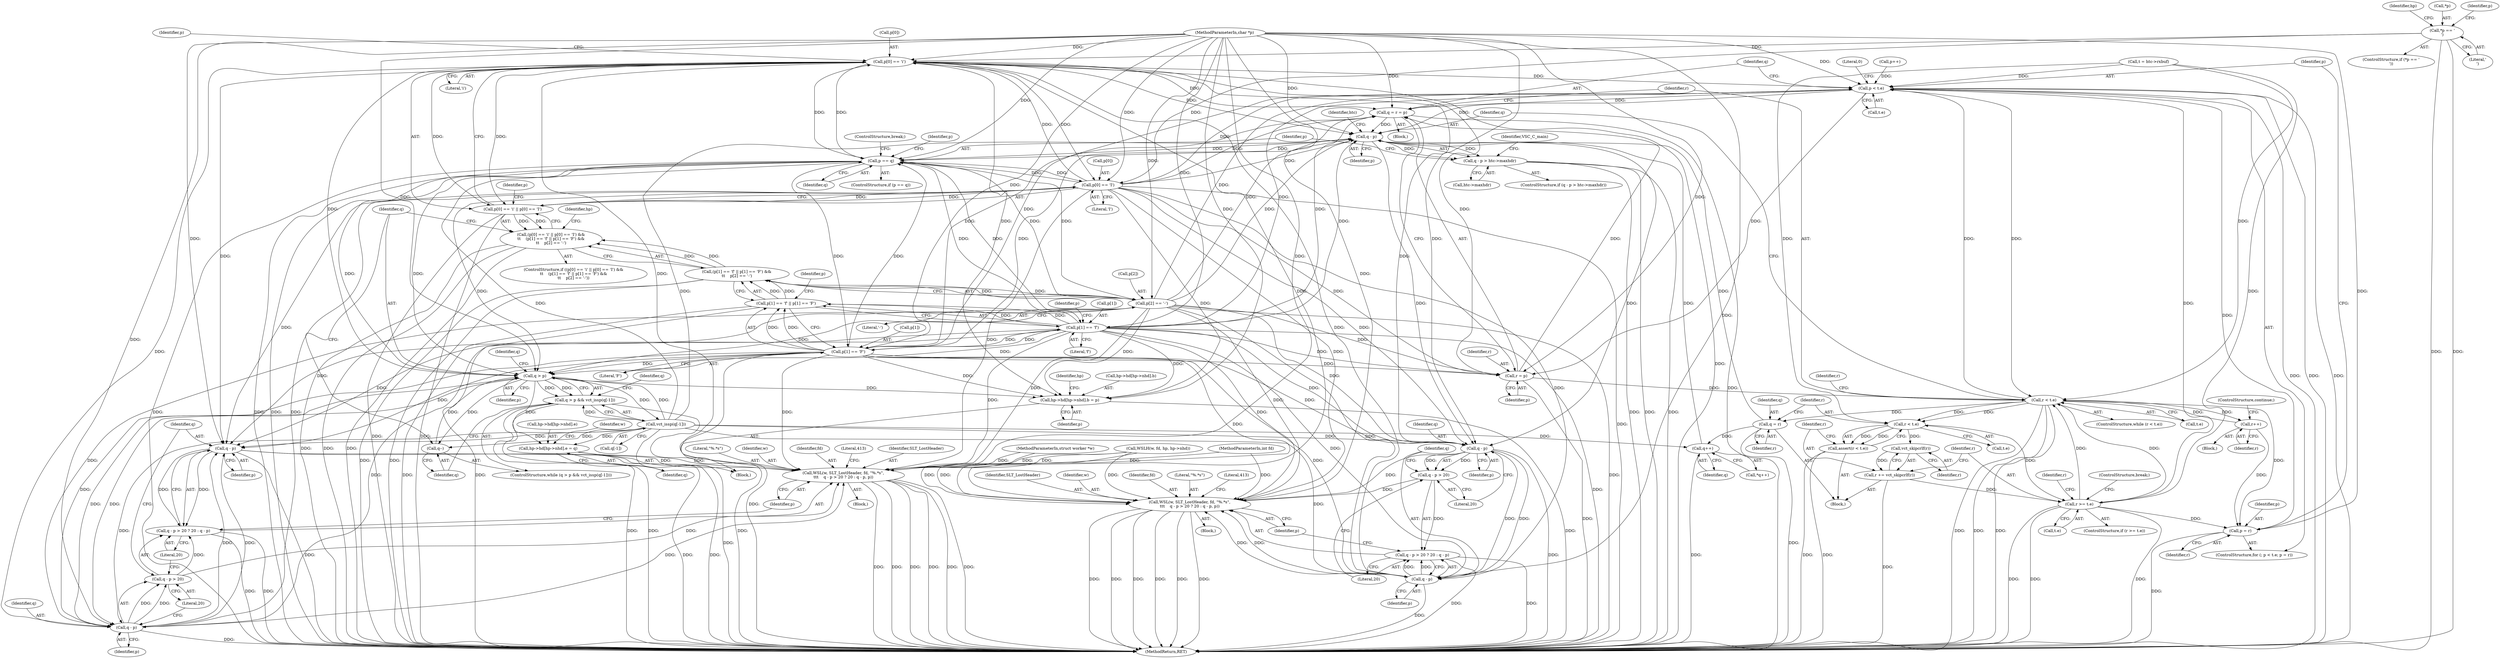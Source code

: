 digraph "0_Varnish-Cache_85e8468bec9416bd7e16b0d80cb820ecd2b330c3@pointer" {
"1000121" [label="(Call,*p == '\r')"];
"1000245" [label="(Call,p[0] == 'i')"];
"1000141" [label="(Call,p < t.e)"];
"1000150" [label="(Call,q = r = p)"];
"1000208" [label="(Call,q - p)"];
"1000207" [label="(Call,q - p > htc->maxhdr)"];
"1000226" [label="(Call,q - p)"];
"1000225" [label="(Call,q - p > 20)"];
"1000219" [label="(Call,WSL(w, SLT_LostHeader, fd, \"%.*s\",\n\t\t\t    q - p > 20 ? 20 : q - p, p))"];
"1000224" [label="(Call,q - p > 20 ? 20 : q - p)"];
"1000231" [label="(Call,q - p)"];
"1000238" [label="(Call,p == q)"];
"1000250" [label="(Call,p[0] == 'I')"];
"1000152" [label="(Call,r = p)"];
"1000156" [label="(Call,r < t.e)"];
"1000146" [label="(Call,p = r)"];
"1000168" [label="(Call,r++)"];
"1000171" [label="(Call,q = r)"];
"1000203" [label="(Call,q++)"];
"1000175" [label="(Call,r < t.e)"];
"1000174" [label="(Call,assert(r < t.e))"];
"1000182" [label="(Call,vct_skipcrlf(r))"];
"1000180" [label="(Call,r += vct_skipcrlf(r))"];
"1000185" [label="(Call,r >= t.e)"];
"1000244" [label="(Call,p[0] == 'i' || p[0] == 'I')"];
"1000243" [label="(Call,(p[0] == 'i' || p[0] == 'I') &&\n\t\t    (p[1] == 'f' || p[1] == 'F') &&\n\t\t    p[2] == '-')"];
"1000279" [label="(Call,q > p)"];
"1000278" [label="(Call,q > p && vct_issp(q[-1]))"];
"1000282" [label="(Call,vct_issp(q[-1]))"];
"1000287" [label="(Call,q--)"];
"1000322" [label="(Call,hp->hd[hp->nhd].e = q)"];
"1000357" [label="(Call,q - p)"];
"1000356" [label="(Call,q - p > 20)"];
"1000350" [label="(Call,WSL(w, SLT_LostHeader, fd, \"%.*s\",\n\t\t\t    q - p > 20 ? 20 : q - p, p))"];
"1000355" [label="(Call,q - p > 20 ? 20 : q - p)"];
"1000362" [label="(Call,q - p)"];
"1000311" [label="(Call,hp->hd[hp->nhd].b = p)"];
"1000257" [label="(Call,p[1] == 'f')"];
"1000256" [label="(Call,p[1] == 'f' || p[1] == 'F')"];
"1000255" [label="(Call,(p[1] == 'f' || p[1] == 'F') &&\n\t\t    p[2] == '-')"];
"1000262" [label="(Call,p[1] == 'F')"];
"1000267" [label="(Call,p[2] == '-')"];
"1000288" [label="(Identifier,q)"];
"1000231" [label="(Call,q - p)"];
"1000180" [label="(Call,r += vct_skipcrlf(r))"];
"1000242" [label="(ControlStructure,if ((p[0] == 'i' || p[0] == 'I') &&\n\t\t    (p[1] == 'f' || p[1] == 'F') &&\n\t\t    p[2] == '-'))"];
"1000226" [label="(Call,q - p)"];
"1000171" [label="(Call,q = r)"];
"1000232" [label="(Identifier,q)"];
"1000322" [label="(Call,hp->hd[hp->nhd].e = q)"];
"1000177" [label="(Call,t.e)"];
"1000362" [label="(Call,q - p)"];
"1000241" [label="(ControlStructure,break;)"];
"1000161" [label="(Block,)"];
"1000262" [label="(Call,p[1] == 'F')"];
"1000257" [label="(Call,p[1] == 'f')"];
"1000243" [label="(Call,(p[0] == 'i' || p[0] == 'I') &&\n\t\t    (p[1] == 'f' || p[1] == 'F') &&\n\t\t    p[2] == '-')"];
"1000224" [label="(Call,q - p > 20 ? 20 : q - p)"];
"1000367" [label="(Literal,413)"];
"1000147" [label="(Identifier,p)"];
"1000269" [label="(Identifier,p)"];
"1000219" [label="(Call,WSL(w, SLT_LostHeader, fd, \"%.*s\",\n\t\t\t    q - p > 20 ? 20 : q - p, p))"];
"1000168" [label="(Call,r++)"];
"1000326" [label="(Identifier,hp)"];
"1000108" [label="(MethodParameterIn,int fd)"];
"1000247" [label="(Identifier,p)"];
"1000360" [label="(Literal,20)"];
"1000282" [label="(Call,vct_issp(q[-1]))"];
"1000157" [label="(Identifier,r)"];
"1000361" [label="(Literal,20)"];
"1000220" [label="(Identifier,w)"];
"1000140" [label="(ControlStructure,for (; p < t.e; p = r))"];
"1000212" [label="(Identifier,htc)"];
"1000173" [label="(Identifier,r)"];
"1000284" [label="(Identifier,q)"];
"1000352" [label="(Identifier,SLT_LostHeader)"];
"1000195" [label="(Identifier,r)"];
"1000274" [label="(Identifier,hp)"];
"1000156" [label="(Call,r < t.e)"];
"1000365" [label="(Identifier,p)"];
"1000109" [label="(MethodParameterIn,char *p)"];
"1000279" [label="(Call,q > p)"];
"1000222" [label="(Identifier,fd)"];
"1000283" [label="(Call,q[-1])"];
"1000185" [label="(Call,r >= t.e)"];
"1000227" [label="(Identifier,q)"];
"1000245" [label="(Call,p[0] == 'i')"];
"1000181" [label="(Identifier,r)"];
"1000154" [label="(Identifier,p)"];
"1000170" [label="(ControlStructure,continue;)"];
"1000246" [label="(Call,p[0])"];
"1000255" [label="(Call,(p[1] == 'f' || p[1] == 'F') &&\n\t\t    p[2] == '-')"];
"1000249" [label="(Literal,'i')"];
"1000129" [label="(Identifier,hp)"];
"1000291" [label="(Identifier,q)"];
"1000187" [label="(Call,t.e)"];
"1000369" [label="(Literal,0)"];
"1000350" [label="(Call,WSL(w, SLT_LostHeader, fd, \"%.*s\",\n\t\t\t    q - p > 20 ? 20 : q - p, p))"];
"1000233" [label="(Identifier,p)"];
"1000244" [label="(Call,p[0] == 'i' || p[0] == 'I')"];
"1000356" [label="(Call,q - p > 20)"];
"1000146" [label="(Call,p = r)"];
"1000106" [label="(MethodParameterIn,struct worker *w)"];
"1000190" [label="(ControlStructure,break;)"];
"1000261" [label="(Literal,'f')"];
"1000202" [label="(Call,*q++)"];
"1000209" [label="(Identifier,q)"];
"1000122" [label="(Call,*p)"];
"1000301" [label="(Block,)"];
"1000149" [label="(Block,)"];
"1000210" [label="(Identifier,p)"];
"1000182" [label="(Call,vct_skipcrlf(r))"];
"1000172" [label="(Identifier,q)"];
"1000345" [label="(Block,)"];
"1000184" [label="(ControlStructure,if (r >= t.e))"];
"1000225" [label="(Call,q - p > 20)"];
"1000206" [label="(ControlStructure,if (q - p > htc->maxhdr))"];
"1000358" [label="(Identifier,q)"];
"1000183" [label="(Identifier,r)"];
"1000223" [label="(Literal,\"%.*s\")"];
"1000211" [label="(Call,htc->maxhdr)"];
"1000266" [label="(Literal,'F')"];
"1000263" [label="(Call,p[1])"];
"1000264" [label="(Identifier,p)"];
"1000281" [label="(Identifier,p)"];
"1000278" [label="(Call,q > p && vct_issp(q[-1]))"];
"1000126" [label="(Identifier,p)"];
"1000259" [label="(Identifier,p)"];
"1000332" [label="(Identifier,q)"];
"1000153" [label="(Identifier,r)"];
"1000354" [label="(Literal,\"%.*s\")"];
"1000311" [label="(Call,hp->hd[hp->nhd].b = p)"];
"1000167" [label="(Block,)"];
"1000214" [label="(Block,)"];
"1000120" [label="(ControlStructure,if (*p == '\r'))"];
"1000169" [label="(Identifier,r)"];
"1000258" [label="(Call,p[1])"];
"1000239" [label="(Identifier,p)"];
"1000166" [label="(Identifier,r)"];
"1000148" [label="(Identifier,r)"];
"1000186" [label="(Identifier,r)"];
"1000151" [label="(Identifier,q)"];
"1000236" [label="(Literal,413)"];
"1000207" [label="(Call,q - p > htc->maxhdr)"];
"1000250" [label="(Call,p[0] == 'I')"];
"1000125" [label="(Call,p++)"];
"1000364" [label="(Identifier,p)"];
"1000351" [label="(Identifier,w)"];
"1000267" [label="(Call,p[2] == '-')"];
"1000357" [label="(Call,q - p)"];
"1000115" [label="(Call,t = htc->rxbuf)"];
"1000277" [label="(ControlStructure,while (q > p && vct_issp(q[-1])))"];
"1000370" [label="(MethodReturn,RET)"];
"1000252" [label="(Identifier,p)"];
"1000323" [label="(Call,hp->hd[hp->nhd].e)"];
"1000141" [label="(Call,p < t.e)"];
"1000230" [label="(Literal,20)"];
"1000204" [label="(Identifier,q)"];
"1000234" [label="(Identifier,p)"];
"1000228" [label="(Identifier,p)"];
"1000150" [label="(Call,q = r = p)"];
"1000312" [label="(Call,hp->hd[hp->nhd].b)"];
"1000359" [label="(Identifier,p)"];
"1000271" [label="(Literal,'-')"];
"1000176" [label="(Identifier,r)"];
"1000124" [label="(Literal,'\r')"];
"1000143" [label="(Call,t.e)"];
"1000229" [label="(Literal,20)"];
"1000256" [label="(Call,p[1] == 'f' || p[1] == 'F')"];
"1000280" [label="(Identifier,q)"];
"1000158" [label="(Call,t.e)"];
"1000254" [label="(Literal,'I')"];
"1000174" [label="(Call,assert(r < t.e))"];
"1000240" [label="(Identifier,q)"];
"1000155" [label="(ControlStructure,while (r < t.e))"];
"1000221" [label="(Identifier,SLT_LostHeader)"];
"1000121" [label="(Call,*p == '\r')"];
"1000287" [label="(Call,q--)"];
"1000237" [label="(ControlStructure,if (p == q))"];
"1000217" [label="(Identifier,VSC_C_main)"];
"1000355" [label="(Call,q - p > 20 ? 20 : q - p)"];
"1000353" [label="(Identifier,fd)"];
"1000175" [label="(Call,r < t.e)"];
"1000333" [label="(Call,WSLH(w, fd, hp, hp->nhd))"];
"1000238" [label="(Call,p == q)"];
"1000142" [label="(Identifier,p)"];
"1000363" [label="(Identifier,q)"];
"1000208" [label="(Call,q - p)"];
"1000334" [label="(Identifier,w)"];
"1000268" [label="(Call,p[2])"];
"1000203" [label="(Call,q++)"];
"1000251" [label="(Call,p[0])"];
"1000321" [label="(Identifier,p)"];
"1000152" [label="(Call,r = p)"];
"1000121" -> "1000120"  [label="AST: "];
"1000121" -> "1000124"  [label="CFG: "];
"1000122" -> "1000121"  [label="AST: "];
"1000124" -> "1000121"  [label="AST: "];
"1000126" -> "1000121"  [label="CFG: "];
"1000129" -> "1000121"  [label="CFG: "];
"1000121" -> "1000370"  [label="DDG: "];
"1000121" -> "1000370"  [label="DDG: "];
"1000121" -> "1000245"  [label="DDG: "];
"1000121" -> "1000250"  [label="DDG: "];
"1000245" -> "1000244"  [label="AST: "];
"1000245" -> "1000249"  [label="CFG: "];
"1000246" -> "1000245"  [label="AST: "];
"1000249" -> "1000245"  [label="AST: "];
"1000252" -> "1000245"  [label="CFG: "];
"1000244" -> "1000245"  [label="CFG: "];
"1000245" -> "1000370"  [label="DDG: "];
"1000245" -> "1000141"  [label="DDG: "];
"1000245" -> "1000150"  [label="DDG: "];
"1000245" -> "1000152"  [label="DDG: "];
"1000245" -> "1000208"  [label="DDG: "];
"1000245" -> "1000226"  [label="DDG: "];
"1000245" -> "1000231"  [label="DDG: "];
"1000245" -> "1000219"  [label="DDG: "];
"1000245" -> "1000238"  [label="DDG: "];
"1000245" -> "1000244"  [label="DDG: "];
"1000245" -> "1000244"  [label="DDG: "];
"1000250" -> "1000245"  [label="DDG: "];
"1000238" -> "1000245"  [label="DDG: "];
"1000109" -> "1000245"  [label="DDG: "];
"1000245" -> "1000250"  [label="DDG: "];
"1000245" -> "1000279"  [label="DDG: "];
"1000245" -> "1000311"  [label="DDG: "];
"1000245" -> "1000357"  [label="DDG: "];
"1000245" -> "1000362"  [label="DDG: "];
"1000245" -> "1000350"  [label="DDG: "];
"1000141" -> "1000140"  [label="AST: "];
"1000141" -> "1000143"  [label="CFG: "];
"1000142" -> "1000141"  [label="AST: "];
"1000143" -> "1000141"  [label="AST: "];
"1000151" -> "1000141"  [label="CFG: "];
"1000369" -> "1000141"  [label="CFG: "];
"1000141" -> "1000370"  [label="DDG: "];
"1000141" -> "1000370"  [label="DDG: "];
"1000141" -> "1000370"  [label="DDG: "];
"1000125" -> "1000141"  [label="DDG: "];
"1000250" -> "1000141"  [label="DDG: "];
"1000267" -> "1000141"  [label="DDG: "];
"1000262" -> "1000141"  [label="DDG: "];
"1000257" -> "1000141"  [label="DDG: "];
"1000146" -> "1000141"  [label="DDG: "];
"1000109" -> "1000141"  [label="DDG: "];
"1000185" -> "1000141"  [label="DDG: "];
"1000156" -> "1000141"  [label="DDG: "];
"1000115" -> "1000141"  [label="DDG: "];
"1000141" -> "1000150"  [label="DDG: "];
"1000141" -> "1000152"  [label="DDG: "];
"1000141" -> "1000156"  [label="DDG: "];
"1000141" -> "1000208"  [label="DDG: "];
"1000150" -> "1000149"  [label="AST: "];
"1000150" -> "1000152"  [label="CFG: "];
"1000151" -> "1000150"  [label="AST: "];
"1000152" -> "1000150"  [label="AST: "];
"1000157" -> "1000150"  [label="CFG: "];
"1000150" -> "1000370"  [label="DDG: "];
"1000152" -> "1000150"  [label="DDG: "];
"1000250" -> "1000150"  [label="DDG: "];
"1000267" -> "1000150"  [label="DDG: "];
"1000262" -> "1000150"  [label="DDG: "];
"1000257" -> "1000150"  [label="DDG: "];
"1000109" -> "1000150"  [label="DDG: "];
"1000150" -> "1000208"  [label="DDG: "];
"1000208" -> "1000207"  [label="AST: "];
"1000208" -> "1000210"  [label="CFG: "];
"1000209" -> "1000208"  [label="AST: "];
"1000210" -> "1000208"  [label="AST: "];
"1000212" -> "1000208"  [label="CFG: "];
"1000208" -> "1000207"  [label="DDG: "];
"1000208" -> "1000207"  [label="DDG: "];
"1000171" -> "1000208"  [label="DDG: "];
"1000282" -> "1000208"  [label="DDG: "];
"1000203" -> "1000208"  [label="DDG: "];
"1000250" -> "1000208"  [label="DDG: "];
"1000267" -> "1000208"  [label="DDG: "];
"1000262" -> "1000208"  [label="DDG: "];
"1000257" -> "1000208"  [label="DDG: "];
"1000109" -> "1000208"  [label="DDG: "];
"1000208" -> "1000226"  [label="DDG: "];
"1000208" -> "1000226"  [label="DDG: "];
"1000208" -> "1000238"  [label="DDG: "];
"1000208" -> "1000238"  [label="DDG: "];
"1000207" -> "1000206"  [label="AST: "];
"1000207" -> "1000211"  [label="CFG: "];
"1000211" -> "1000207"  [label="AST: "];
"1000217" -> "1000207"  [label="CFG: "];
"1000239" -> "1000207"  [label="CFG: "];
"1000207" -> "1000370"  [label="DDG: "];
"1000207" -> "1000370"  [label="DDG: "];
"1000207" -> "1000370"  [label="DDG: "];
"1000226" -> "1000225"  [label="AST: "];
"1000226" -> "1000228"  [label="CFG: "];
"1000227" -> "1000226"  [label="AST: "];
"1000228" -> "1000226"  [label="AST: "];
"1000229" -> "1000226"  [label="CFG: "];
"1000226" -> "1000370"  [label="DDG: "];
"1000226" -> "1000225"  [label="DDG: "];
"1000226" -> "1000225"  [label="DDG: "];
"1000282" -> "1000226"  [label="DDG: "];
"1000250" -> "1000226"  [label="DDG: "];
"1000267" -> "1000226"  [label="DDG: "];
"1000262" -> "1000226"  [label="DDG: "];
"1000257" -> "1000226"  [label="DDG: "];
"1000109" -> "1000226"  [label="DDG: "];
"1000226" -> "1000231"  [label="DDG: "];
"1000226" -> "1000231"  [label="DDG: "];
"1000226" -> "1000219"  [label="DDG: "];
"1000225" -> "1000224"  [label="AST: "];
"1000225" -> "1000229"  [label="CFG: "];
"1000229" -> "1000225"  [label="AST: "];
"1000230" -> "1000225"  [label="CFG: "];
"1000232" -> "1000225"  [label="CFG: "];
"1000225" -> "1000219"  [label="DDG: "];
"1000225" -> "1000224"  [label="DDG: "];
"1000219" -> "1000214"  [label="AST: "];
"1000219" -> "1000234"  [label="CFG: "];
"1000220" -> "1000219"  [label="AST: "];
"1000221" -> "1000219"  [label="AST: "];
"1000222" -> "1000219"  [label="AST: "];
"1000223" -> "1000219"  [label="AST: "];
"1000224" -> "1000219"  [label="AST: "];
"1000234" -> "1000219"  [label="AST: "];
"1000236" -> "1000219"  [label="CFG: "];
"1000219" -> "1000370"  [label="DDG: "];
"1000219" -> "1000370"  [label="DDG: "];
"1000219" -> "1000370"  [label="DDG: "];
"1000219" -> "1000370"  [label="DDG: "];
"1000219" -> "1000370"  [label="DDG: "];
"1000219" -> "1000370"  [label="DDG: "];
"1000333" -> "1000219"  [label="DDG: "];
"1000333" -> "1000219"  [label="DDG: "];
"1000106" -> "1000219"  [label="DDG: "];
"1000108" -> "1000219"  [label="DDG: "];
"1000231" -> "1000219"  [label="DDG: "];
"1000231" -> "1000219"  [label="DDG: "];
"1000250" -> "1000219"  [label="DDG: "];
"1000267" -> "1000219"  [label="DDG: "];
"1000262" -> "1000219"  [label="DDG: "];
"1000257" -> "1000219"  [label="DDG: "];
"1000109" -> "1000219"  [label="DDG: "];
"1000224" -> "1000230"  [label="CFG: "];
"1000224" -> "1000231"  [label="CFG: "];
"1000230" -> "1000224"  [label="AST: "];
"1000231" -> "1000224"  [label="AST: "];
"1000234" -> "1000224"  [label="CFG: "];
"1000224" -> "1000370"  [label="DDG: "];
"1000224" -> "1000370"  [label="DDG: "];
"1000231" -> "1000224"  [label="DDG: "];
"1000231" -> "1000224"  [label="DDG: "];
"1000231" -> "1000233"  [label="CFG: "];
"1000232" -> "1000231"  [label="AST: "];
"1000233" -> "1000231"  [label="AST: "];
"1000231" -> "1000370"  [label="DDG: "];
"1000282" -> "1000231"  [label="DDG: "];
"1000250" -> "1000231"  [label="DDG: "];
"1000267" -> "1000231"  [label="DDG: "];
"1000262" -> "1000231"  [label="DDG: "];
"1000257" -> "1000231"  [label="DDG: "];
"1000109" -> "1000231"  [label="DDG: "];
"1000238" -> "1000237"  [label="AST: "];
"1000238" -> "1000240"  [label="CFG: "];
"1000239" -> "1000238"  [label="AST: "];
"1000240" -> "1000238"  [label="AST: "];
"1000241" -> "1000238"  [label="CFG: "];
"1000247" -> "1000238"  [label="CFG: "];
"1000238" -> "1000370"  [label="DDG: "];
"1000238" -> "1000370"  [label="DDG: "];
"1000238" -> "1000370"  [label="DDG: "];
"1000250" -> "1000238"  [label="DDG: "];
"1000267" -> "1000238"  [label="DDG: "];
"1000262" -> "1000238"  [label="DDG: "];
"1000257" -> "1000238"  [label="DDG: "];
"1000109" -> "1000238"  [label="DDG: "];
"1000282" -> "1000238"  [label="DDG: "];
"1000238" -> "1000250"  [label="DDG: "];
"1000238" -> "1000257"  [label="DDG: "];
"1000238" -> "1000262"  [label="DDG: "];
"1000238" -> "1000267"  [label="DDG: "];
"1000238" -> "1000279"  [label="DDG: "];
"1000238" -> "1000279"  [label="DDG: "];
"1000250" -> "1000244"  [label="AST: "];
"1000250" -> "1000254"  [label="CFG: "];
"1000251" -> "1000250"  [label="AST: "];
"1000254" -> "1000250"  [label="AST: "];
"1000244" -> "1000250"  [label="CFG: "];
"1000250" -> "1000370"  [label="DDG: "];
"1000250" -> "1000152"  [label="DDG: "];
"1000250" -> "1000244"  [label="DDG: "];
"1000250" -> "1000244"  [label="DDG: "];
"1000109" -> "1000250"  [label="DDG: "];
"1000250" -> "1000279"  [label="DDG: "];
"1000250" -> "1000311"  [label="DDG: "];
"1000250" -> "1000357"  [label="DDG: "];
"1000250" -> "1000362"  [label="DDG: "];
"1000250" -> "1000350"  [label="DDG: "];
"1000152" -> "1000154"  [label="CFG: "];
"1000153" -> "1000152"  [label="AST: "];
"1000154" -> "1000152"  [label="AST: "];
"1000152" -> "1000370"  [label="DDG: "];
"1000267" -> "1000152"  [label="DDG: "];
"1000262" -> "1000152"  [label="DDG: "];
"1000257" -> "1000152"  [label="DDG: "];
"1000109" -> "1000152"  [label="DDG: "];
"1000152" -> "1000156"  [label="DDG: "];
"1000156" -> "1000155"  [label="AST: "];
"1000156" -> "1000158"  [label="CFG: "];
"1000157" -> "1000156"  [label="AST: "];
"1000158" -> "1000156"  [label="AST: "];
"1000166" -> "1000156"  [label="CFG: "];
"1000209" -> "1000156"  [label="CFG: "];
"1000156" -> "1000370"  [label="DDG: "];
"1000156" -> "1000370"  [label="DDG: "];
"1000156" -> "1000370"  [label="DDG: "];
"1000156" -> "1000146"  [label="DDG: "];
"1000185" -> "1000156"  [label="DDG: "];
"1000185" -> "1000156"  [label="DDG: "];
"1000168" -> "1000156"  [label="DDG: "];
"1000115" -> "1000156"  [label="DDG: "];
"1000156" -> "1000168"  [label="DDG: "];
"1000156" -> "1000171"  [label="DDG: "];
"1000156" -> "1000175"  [label="DDG: "];
"1000156" -> "1000175"  [label="DDG: "];
"1000146" -> "1000140"  [label="AST: "];
"1000146" -> "1000148"  [label="CFG: "];
"1000147" -> "1000146"  [label="AST: "];
"1000148" -> "1000146"  [label="AST: "];
"1000142" -> "1000146"  [label="CFG: "];
"1000146" -> "1000370"  [label="DDG: "];
"1000185" -> "1000146"  [label="DDG: "];
"1000168" -> "1000146"  [label="DDG: "];
"1000109" -> "1000146"  [label="DDG: "];
"1000168" -> "1000167"  [label="AST: "];
"1000168" -> "1000169"  [label="CFG: "];
"1000169" -> "1000168"  [label="AST: "];
"1000170" -> "1000168"  [label="CFG: "];
"1000171" -> "1000161"  [label="AST: "];
"1000171" -> "1000173"  [label="CFG: "];
"1000172" -> "1000171"  [label="AST: "];
"1000173" -> "1000171"  [label="AST: "];
"1000176" -> "1000171"  [label="CFG: "];
"1000171" -> "1000370"  [label="DDG: "];
"1000171" -> "1000203"  [label="DDG: "];
"1000203" -> "1000202"  [label="AST: "];
"1000203" -> "1000204"  [label="CFG: "];
"1000204" -> "1000203"  [label="AST: "];
"1000202" -> "1000203"  [label="CFG: "];
"1000203" -> "1000370"  [label="DDG: "];
"1000282" -> "1000203"  [label="DDG: "];
"1000175" -> "1000174"  [label="AST: "];
"1000175" -> "1000177"  [label="CFG: "];
"1000176" -> "1000175"  [label="AST: "];
"1000177" -> "1000175"  [label="AST: "];
"1000174" -> "1000175"  [label="CFG: "];
"1000175" -> "1000174"  [label="DDG: "];
"1000175" -> "1000174"  [label="DDG: "];
"1000115" -> "1000175"  [label="DDG: "];
"1000175" -> "1000182"  [label="DDG: "];
"1000175" -> "1000185"  [label="DDG: "];
"1000174" -> "1000161"  [label="AST: "];
"1000181" -> "1000174"  [label="CFG: "];
"1000174" -> "1000370"  [label="DDG: "];
"1000174" -> "1000370"  [label="DDG: "];
"1000182" -> "1000180"  [label="AST: "];
"1000182" -> "1000183"  [label="CFG: "];
"1000183" -> "1000182"  [label="AST: "];
"1000180" -> "1000182"  [label="CFG: "];
"1000182" -> "1000180"  [label="DDG: "];
"1000180" -> "1000161"  [label="AST: "];
"1000181" -> "1000180"  [label="AST: "];
"1000186" -> "1000180"  [label="CFG: "];
"1000180" -> "1000370"  [label="DDG: "];
"1000180" -> "1000185"  [label="DDG: "];
"1000185" -> "1000184"  [label="AST: "];
"1000185" -> "1000187"  [label="CFG: "];
"1000186" -> "1000185"  [label="AST: "];
"1000187" -> "1000185"  [label="AST: "];
"1000190" -> "1000185"  [label="CFG: "];
"1000195" -> "1000185"  [label="CFG: "];
"1000185" -> "1000370"  [label="DDG: "];
"1000185" -> "1000370"  [label="DDG: "];
"1000185" -> "1000370"  [label="DDG: "];
"1000115" -> "1000185"  [label="DDG: "];
"1000244" -> "1000243"  [label="AST: "];
"1000259" -> "1000244"  [label="CFG: "];
"1000243" -> "1000244"  [label="CFG: "];
"1000244" -> "1000370"  [label="DDG: "];
"1000244" -> "1000370"  [label="DDG: "];
"1000244" -> "1000243"  [label="DDG: "];
"1000244" -> "1000243"  [label="DDG: "];
"1000243" -> "1000242"  [label="AST: "];
"1000243" -> "1000255"  [label="CFG: "];
"1000255" -> "1000243"  [label="AST: "];
"1000274" -> "1000243"  [label="CFG: "];
"1000280" -> "1000243"  [label="CFG: "];
"1000243" -> "1000370"  [label="DDG: "];
"1000243" -> "1000370"  [label="DDG: "];
"1000243" -> "1000370"  [label="DDG: "];
"1000255" -> "1000243"  [label="DDG: "];
"1000255" -> "1000243"  [label="DDG: "];
"1000279" -> "1000278"  [label="AST: "];
"1000279" -> "1000281"  [label="CFG: "];
"1000280" -> "1000279"  [label="AST: "];
"1000281" -> "1000279"  [label="AST: "];
"1000284" -> "1000279"  [label="CFG: "];
"1000278" -> "1000279"  [label="CFG: "];
"1000279" -> "1000278"  [label="DDG: "];
"1000279" -> "1000278"  [label="DDG: "];
"1000287" -> "1000279"  [label="DDG: "];
"1000282" -> "1000279"  [label="DDG: "];
"1000267" -> "1000279"  [label="DDG: "];
"1000262" -> "1000279"  [label="DDG: "];
"1000257" -> "1000279"  [label="DDG: "];
"1000109" -> "1000279"  [label="DDG: "];
"1000279" -> "1000282"  [label="DDG: "];
"1000279" -> "1000287"  [label="DDG: "];
"1000279" -> "1000311"  [label="DDG: "];
"1000279" -> "1000322"  [label="DDG: "];
"1000279" -> "1000357"  [label="DDG: "];
"1000279" -> "1000357"  [label="DDG: "];
"1000278" -> "1000277"  [label="AST: "];
"1000278" -> "1000282"  [label="CFG: "];
"1000282" -> "1000278"  [label="AST: "];
"1000288" -> "1000278"  [label="CFG: "];
"1000291" -> "1000278"  [label="CFG: "];
"1000278" -> "1000370"  [label="DDG: "];
"1000278" -> "1000370"  [label="DDG: "];
"1000278" -> "1000370"  [label="DDG: "];
"1000282" -> "1000278"  [label="DDG: "];
"1000282" -> "1000283"  [label="CFG: "];
"1000283" -> "1000282"  [label="AST: "];
"1000282" -> "1000370"  [label="DDG: "];
"1000282" -> "1000287"  [label="DDG: "];
"1000282" -> "1000322"  [label="DDG: "];
"1000282" -> "1000357"  [label="DDG: "];
"1000282" -> "1000362"  [label="DDG: "];
"1000287" -> "1000277"  [label="AST: "];
"1000287" -> "1000288"  [label="CFG: "];
"1000288" -> "1000287"  [label="AST: "];
"1000280" -> "1000287"  [label="CFG: "];
"1000322" -> "1000301"  [label="AST: "];
"1000322" -> "1000332"  [label="CFG: "];
"1000323" -> "1000322"  [label="AST: "];
"1000332" -> "1000322"  [label="AST: "];
"1000334" -> "1000322"  [label="CFG: "];
"1000322" -> "1000370"  [label="DDG: "];
"1000322" -> "1000370"  [label="DDG: "];
"1000357" -> "1000356"  [label="AST: "];
"1000357" -> "1000359"  [label="CFG: "];
"1000358" -> "1000357"  [label="AST: "];
"1000359" -> "1000357"  [label="AST: "];
"1000360" -> "1000357"  [label="CFG: "];
"1000357" -> "1000370"  [label="DDG: "];
"1000357" -> "1000356"  [label="DDG: "];
"1000357" -> "1000356"  [label="DDG: "];
"1000267" -> "1000357"  [label="DDG: "];
"1000262" -> "1000357"  [label="DDG: "];
"1000257" -> "1000357"  [label="DDG: "];
"1000109" -> "1000357"  [label="DDG: "];
"1000357" -> "1000362"  [label="DDG: "];
"1000357" -> "1000362"  [label="DDG: "];
"1000357" -> "1000350"  [label="DDG: "];
"1000356" -> "1000355"  [label="AST: "];
"1000356" -> "1000360"  [label="CFG: "];
"1000360" -> "1000356"  [label="AST: "];
"1000361" -> "1000356"  [label="CFG: "];
"1000363" -> "1000356"  [label="CFG: "];
"1000356" -> "1000350"  [label="DDG: "];
"1000356" -> "1000355"  [label="DDG: "];
"1000350" -> "1000345"  [label="AST: "];
"1000350" -> "1000365"  [label="CFG: "];
"1000351" -> "1000350"  [label="AST: "];
"1000352" -> "1000350"  [label="AST: "];
"1000353" -> "1000350"  [label="AST: "];
"1000354" -> "1000350"  [label="AST: "];
"1000355" -> "1000350"  [label="AST: "];
"1000365" -> "1000350"  [label="AST: "];
"1000367" -> "1000350"  [label="CFG: "];
"1000350" -> "1000370"  [label="DDG: "];
"1000350" -> "1000370"  [label="DDG: "];
"1000350" -> "1000370"  [label="DDG: "];
"1000350" -> "1000370"  [label="DDG: "];
"1000350" -> "1000370"  [label="DDG: "];
"1000350" -> "1000370"  [label="DDG: "];
"1000333" -> "1000350"  [label="DDG: "];
"1000333" -> "1000350"  [label="DDG: "];
"1000106" -> "1000350"  [label="DDG: "];
"1000108" -> "1000350"  [label="DDG: "];
"1000362" -> "1000350"  [label="DDG: "];
"1000362" -> "1000350"  [label="DDG: "];
"1000267" -> "1000350"  [label="DDG: "];
"1000262" -> "1000350"  [label="DDG: "];
"1000257" -> "1000350"  [label="DDG: "];
"1000109" -> "1000350"  [label="DDG: "];
"1000355" -> "1000361"  [label="CFG: "];
"1000355" -> "1000362"  [label="CFG: "];
"1000361" -> "1000355"  [label="AST: "];
"1000362" -> "1000355"  [label="AST: "];
"1000365" -> "1000355"  [label="CFG: "];
"1000355" -> "1000370"  [label="DDG: "];
"1000355" -> "1000370"  [label="DDG: "];
"1000362" -> "1000355"  [label="DDG: "];
"1000362" -> "1000355"  [label="DDG: "];
"1000362" -> "1000364"  [label="CFG: "];
"1000363" -> "1000362"  [label="AST: "];
"1000364" -> "1000362"  [label="AST: "];
"1000362" -> "1000370"  [label="DDG: "];
"1000267" -> "1000362"  [label="DDG: "];
"1000262" -> "1000362"  [label="DDG: "];
"1000257" -> "1000362"  [label="DDG: "];
"1000109" -> "1000362"  [label="DDG: "];
"1000311" -> "1000301"  [label="AST: "];
"1000311" -> "1000321"  [label="CFG: "];
"1000312" -> "1000311"  [label="AST: "];
"1000321" -> "1000311"  [label="AST: "];
"1000326" -> "1000311"  [label="CFG: "];
"1000311" -> "1000370"  [label="DDG: "];
"1000267" -> "1000311"  [label="DDG: "];
"1000262" -> "1000311"  [label="DDG: "];
"1000257" -> "1000311"  [label="DDG: "];
"1000109" -> "1000311"  [label="DDG: "];
"1000257" -> "1000256"  [label="AST: "];
"1000257" -> "1000261"  [label="CFG: "];
"1000258" -> "1000257"  [label="AST: "];
"1000261" -> "1000257"  [label="AST: "];
"1000264" -> "1000257"  [label="CFG: "];
"1000256" -> "1000257"  [label="CFG: "];
"1000257" -> "1000370"  [label="DDG: "];
"1000257" -> "1000256"  [label="DDG: "];
"1000257" -> "1000256"  [label="DDG: "];
"1000262" -> "1000257"  [label="DDG: "];
"1000109" -> "1000257"  [label="DDG: "];
"1000257" -> "1000262"  [label="DDG: "];
"1000256" -> "1000255"  [label="AST: "];
"1000256" -> "1000262"  [label="CFG: "];
"1000262" -> "1000256"  [label="AST: "];
"1000269" -> "1000256"  [label="CFG: "];
"1000255" -> "1000256"  [label="CFG: "];
"1000256" -> "1000370"  [label="DDG: "];
"1000256" -> "1000370"  [label="DDG: "];
"1000256" -> "1000255"  [label="DDG: "];
"1000256" -> "1000255"  [label="DDG: "];
"1000262" -> "1000256"  [label="DDG: "];
"1000262" -> "1000256"  [label="DDG: "];
"1000255" -> "1000267"  [label="CFG: "];
"1000267" -> "1000255"  [label="AST: "];
"1000255" -> "1000370"  [label="DDG: "];
"1000255" -> "1000370"  [label="DDG: "];
"1000267" -> "1000255"  [label="DDG: "];
"1000267" -> "1000255"  [label="DDG: "];
"1000262" -> "1000266"  [label="CFG: "];
"1000263" -> "1000262"  [label="AST: "];
"1000266" -> "1000262"  [label="AST: "];
"1000262" -> "1000370"  [label="DDG: "];
"1000109" -> "1000262"  [label="DDG: "];
"1000267" -> "1000271"  [label="CFG: "];
"1000268" -> "1000267"  [label="AST: "];
"1000271" -> "1000267"  [label="AST: "];
"1000267" -> "1000370"  [label="DDG: "];
"1000109" -> "1000267"  [label="DDG: "];
}
